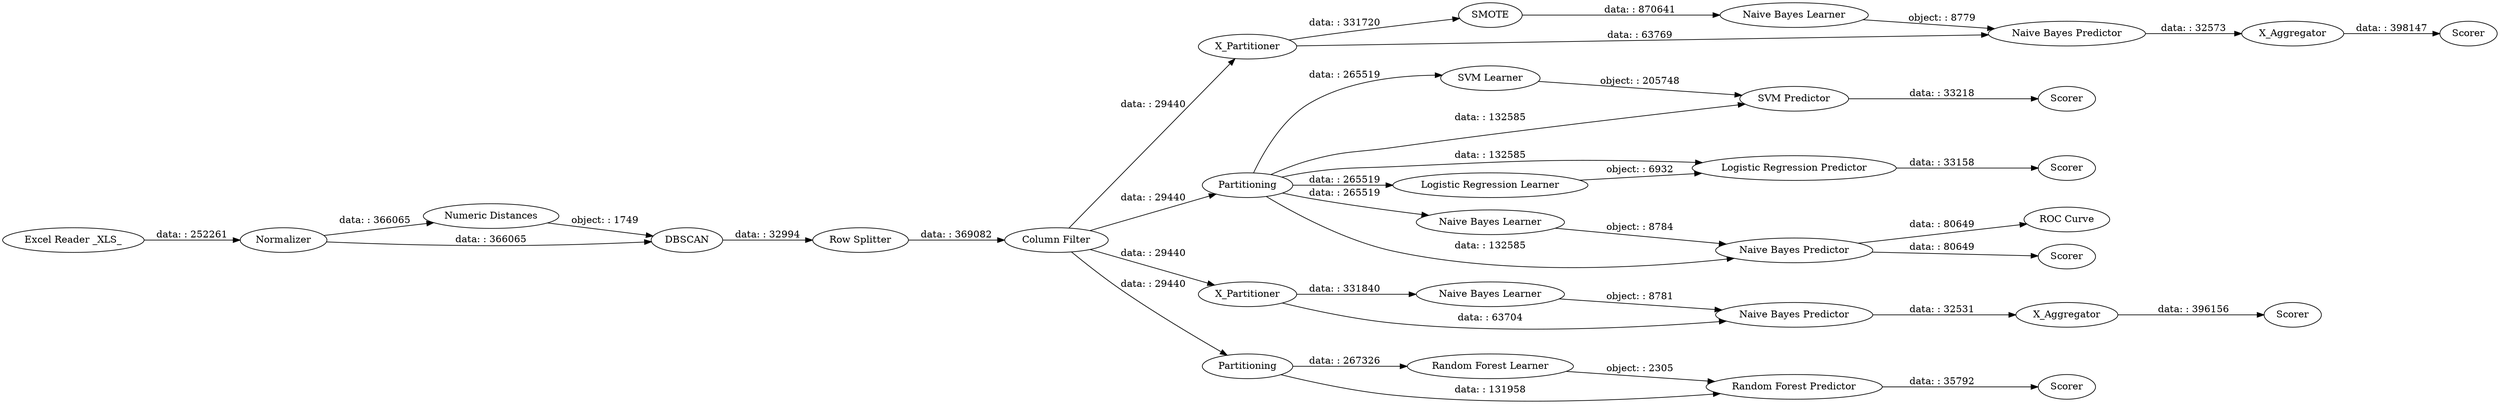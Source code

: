 digraph {
	"-2049486753206009385_30" [label=Scorer]
	"-2049486753206009385_39" [label=X_Aggregator]
	"-2049486753206009385_7" [label="Column Filter"]
	"-2049486753206009385_37" [label="Naive Bayes Learner"]
	"-2049486753206009385_31" [label="Random Forest Learner"]
	"-2049486753206009385_18" [label="ROC Curve"]
	"-2049486753206009385_41" [label=X_Partitioner]
	"-2049486753206009385_27" [label=Scorer]
	"-2049486753206009385_28" [label="SVM Learner"]
	"-2049486753206009385_13" [label=Partitioning]
	"-2049486753206009385_36" [label=SMOTE]
	"-2049486753206009385_22" [label=Scorer]
	"-2049486753206009385_25" [label="Logistic Regression Learner"]
	"-2049486753206009385_38" [label="Naive Bayes Predictor"]
	"-2049486753206009385_40" [label=Scorer]
	"-2049486753206009385_10" [label="Numeric Distances"]
	"-2049486753206009385_24" [label=X_Aggregator]
	"-2049486753206009385_20" [label="Naive Bayes Learner"]
	"-2049486753206009385_29" [label="SVM Predictor"]
	"-2049486753206009385_32" [label="Random Forest Predictor"]
	"-2049486753206009385_12" [label=Normalizer]
	"-2049486753206009385_19" [label=X_Partitioner]
	"-2049486753206009385_16" [label="Naive Bayes Predictor"]
	"-2049486753206009385_8" [label="Excel Reader _XLS_"]
	"-2049486753206009385_9" [label=DBSCAN]
	"-2049486753206009385_33" [label=Partitioning]
	"-2049486753206009385_35" [label=Scorer]
	"-2049486753206009385_15" [label="Naive Bayes Learner"]
	"-2049486753206009385_17" [label=Scorer]
	"-2049486753206009385_11" [label="Row Splitter"]
	"-2049486753206009385_26" [label="Logistic Regression Predictor"]
	"-2049486753206009385_21" [label="Naive Bayes Predictor"]
	"-2049486753206009385_10" -> "-2049486753206009385_9" [label="object: : 1749"]
	"-2049486753206009385_36" -> "-2049486753206009385_37" [label="data: : 870641"]
	"-2049486753206009385_13" -> "-2049486753206009385_25" [label="data: : 265519"]
	"-2049486753206009385_21" -> "-2049486753206009385_24" [label="data: : 32531"]
	"-2049486753206009385_20" -> "-2049486753206009385_21" [label="object: : 8781"]
	"-2049486753206009385_12" -> "-2049486753206009385_10" [label="data: : 366065"]
	"-2049486753206009385_33" -> "-2049486753206009385_31" [label="data: : 267326"]
	"-2049486753206009385_25" -> "-2049486753206009385_26" [label="object: : 6932"]
	"-2049486753206009385_13" -> "-2049486753206009385_28" [label="data: : 265519"]
	"-2049486753206009385_12" -> "-2049486753206009385_9" [label="data: : 366065"]
	"-2049486753206009385_15" -> "-2049486753206009385_16" [label="object: : 8784"]
	"-2049486753206009385_7" -> "-2049486753206009385_33" [label="data: : 29440"]
	"-2049486753206009385_19" -> "-2049486753206009385_20" [label="data: : 331840"]
	"-2049486753206009385_19" -> "-2049486753206009385_21" [label="data: : 63704"]
	"-2049486753206009385_28" -> "-2049486753206009385_29" [label="object: : 205748"]
	"-2049486753206009385_16" -> "-2049486753206009385_18" [label="data: : 80649"]
	"-2049486753206009385_13" -> "-2049486753206009385_15" [label="data: : 265519"]
	"-2049486753206009385_13" -> "-2049486753206009385_26" [label="data: : 132585"]
	"-2049486753206009385_7" -> "-2049486753206009385_13" [label="data: : 29440"]
	"-2049486753206009385_13" -> "-2049486753206009385_29" [label="data: : 132585"]
	"-2049486753206009385_29" -> "-2049486753206009385_30" [label="data: : 33218"]
	"-2049486753206009385_33" -> "-2049486753206009385_32" [label="data: : 131958"]
	"-2049486753206009385_11" -> "-2049486753206009385_7" [label="data: : 369082"]
	"-2049486753206009385_16" -> "-2049486753206009385_17" [label="data: : 80649"]
	"-2049486753206009385_38" -> "-2049486753206009385_39" [label="data: : 32573"]
	"-2049486753206009385_37" -> "-2049486753206009385_38" [label="object: : 8779"]
	"-2049486753206009385_41" -> "-2049486753206009385_38" [label="data: : 63769"]
	"-2049486753206009385_26" -> "-2049486753206009385_27" [label="data: : 33158"]
	"-2049486753206009385_7" -> "-2049486753206009385_19" [label="data: : 29440"]
	"-2049486753206009385_13" -> "-2049486753206009385_16" [label="data: : 132585"]
	"-2049486753206009385_41" -> "-2049486753206009385_36" [label="data: : 331720"]
	"-2049486753206009385_7" -> "-2049486753206009385_41" [label="data: : 29440"]
	"-2049486753206009385_31" -> "-2049486753206009385_32" [label="object: : 2305"]
	"-2049486753206009385_8" -> "-2049486753206009385_12" [label="data: : 252261"]
	"-2049486753206009385_9" -> "-2049486753206009385_11" [label="data: : 32994"]
	"-2049486753206009385_32" -> "-2049486753206009385_35" [label="data: : 35792"]
	"-2049486753206009385_24" -> "-2049486753206009385_22" [label="data: : 396156"]
	"-2049486753206009385_39" -> "-2049486753206009385_40" [label="data: : 398147"]
	rankdir=LR
}
